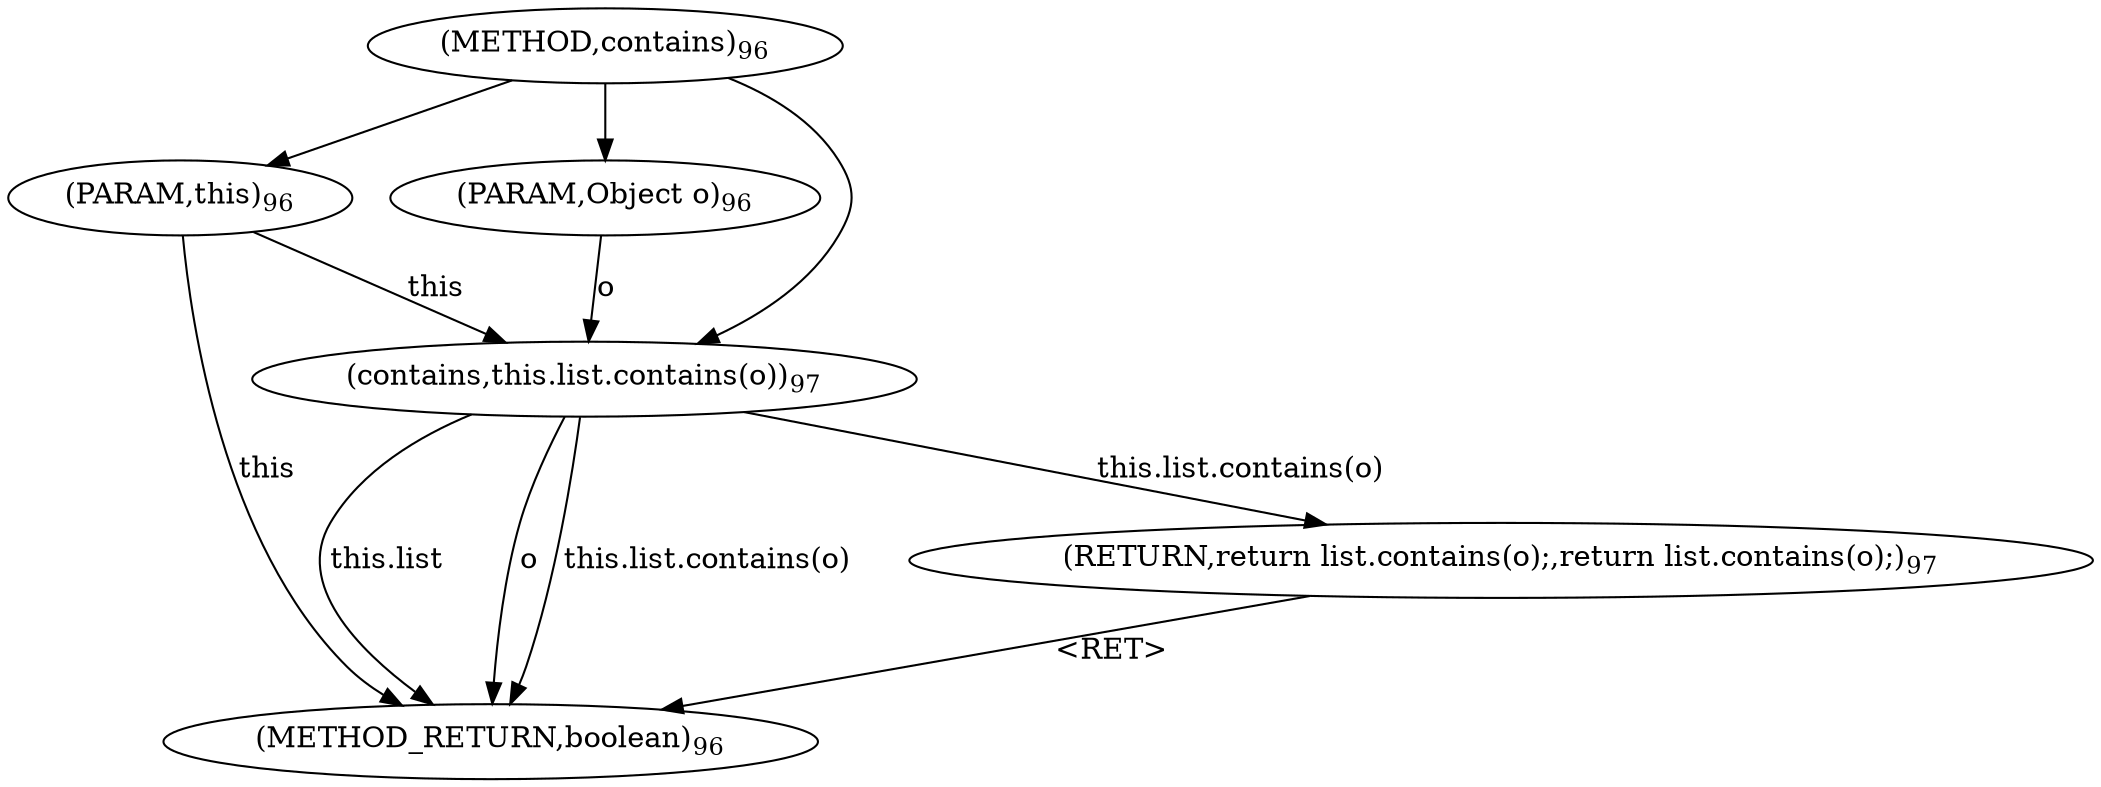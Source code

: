 digraph "contains" {  
"317" [label = <(METHOD,contains)<SUB>96</SUB>> ]
"329" [label = <(METHOD_RETURN,boolean)<SUB>96</SUB>> ]
"318" [label = <(PARAM,this)<SUB>96</SUB>> ]
"319" [label = <(PARAM,Object o)<SUB>96</SUB>> ]
"321" [label = <(RETURN,return list.contains(o);,return list.contains(o);)<SUB>97</SUB>> ]
"322" [label = <(contains,this.list.contains(o))<SUB>97</SUB>> ]
"322" [label = <(contains,this.list.contains(o))<SUB>97</SUB>> ]
"322" [label = <(contains,this.list.contains(o))<SUB>97</SUB>> ]
  "321" -> "329"  [ label = "&lt;RET&gt;"] 
  "318" -> "329"  [ label = "this"] 
  "322" -> "329"  [ label = "this.list"] 
  "322" -> "329"  [ label = "o"] 
  "322" -> "329"  [ label = "this.list.contains(o)"] 
  "317" -> "318" 
  "317" -> "319" 
  "322" -> "321"  [ label = "this.list.contains(o)"] 
  "318" -> "322"  [ label = "this"] 
  "319" -> "322"  [ label = "o"] 
  "317" -> "322" 
}
